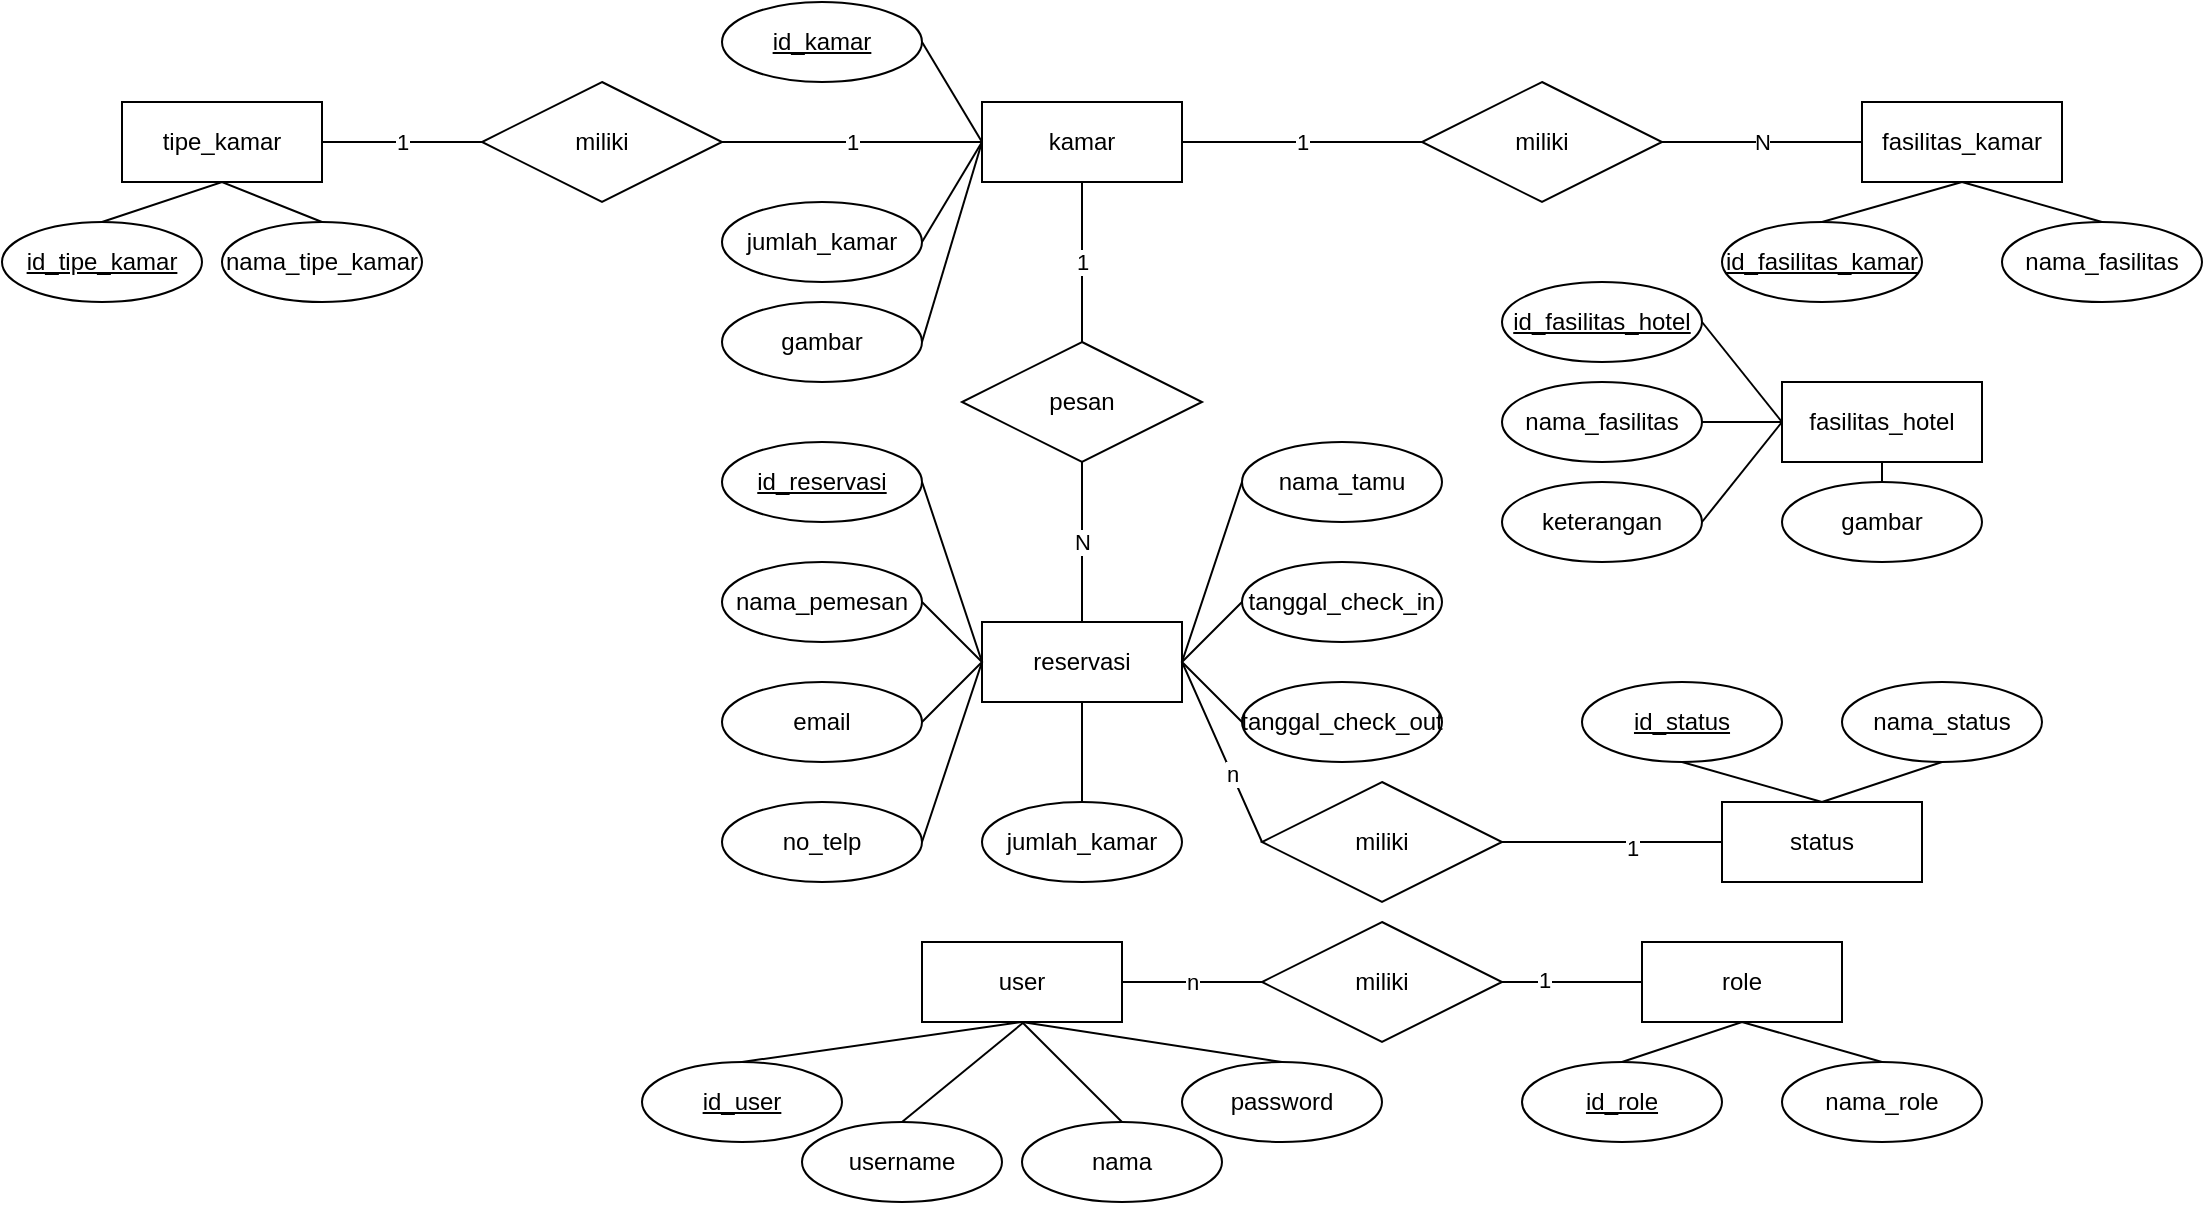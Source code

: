 <mxfile version="18.0.1" type="device"><diagram id="R2lEEEUBdFMjLlhIrx00" name="Page-1"><mxGraphModel dx="2037" dy="566" grid="1" gridSize="10" guides="1" tooltips="1" connect="1" arrows="1" fold="1" page="1" pageScale="1" pageWidth="1169" pageHeight="827" math="0" shadow="0" extFonts="Permanent Marker^https://fonts.googleapis.com/css?family=Permanent+Marker"><root><mxCell id="0"/><mxCell id="1" parent="0"/><mxCell id="XifYVCKuoQaC3K1SEHeF-1" value="user" style="whiteSpace=wrap;html=1;align=center;" parent="1" vertex="1"><mxGeometry x="100" y="470" width="100" height="40" as="geometry"/></mxCell><mxCell id="XifYVCKuoQaC3K1SEHeF-2" value="nama" style="ellipse;whiteSpace=wrap;html=1;align=center;" parent="1" vertex="1"><mxGeometry x="150" y="560" width="100" height="40" as="geometry"/></mxCell><mxCell id="XifYVCKuoQaC3K1SEHeF-3" value="id_user" style="ellipse;whiteSpace=wrap;html=1;align=center;fontStyle=4;" parent="1" vertex="1"><mxGeometry x="-40" y="530" width="100" height="40" as="geometry"/></mxCell><mxCell id="XifYVCKuoQaC3K1SEHeF-5" value="password" style="ellipse;whiteSpace=wrap;html=1;align=center;" parent="1" vertex="1"><mxGeometry x="230" y="530" width="100" height="40" as="geometry"/></mxCell><mxCell id="XifYVCKuoQaC3K1SEHeF-9" value="" style="endArrow=none;html=1;rounded=0;entryX=0.5;entryY=1;entryDx=0;entryDy=0;exitX=0.5;exitY=0;exitDx=0;exitDy=0;" parent="1" source="XifYVCKuoQaC3K1SEHeF-5" target="XifYVCKuoQaC3K1SEHeF-1" edge="1"><mxGeometry width="50" height="50" relative="1" as="geometry"><mxPoint x="350" y="600" as="sourcePoint"/><mxPoint x="400" y="550" as="targetPoint"/></mxGeometry></mxCell><mxCell id="XifYVCKuoQaC3K1SEHeF-10" value="" style="endArrow=none;html=1;rounded=0;entryX=0.5;entryY=1;entryDx=0;entryDy=0;exitX=0.5;exitY=0;exitDx=0;exitDy=0;" parent="1" source="XifYVCKuoQaC3K1SEHeF-2" target="XifYVCKuoQaC3K1SEHeF-1" edge="1"><mxGeometry width="50" height="50" relative="1" as="geometry"><mxPoint x="350" y="600" as="sourcePoint"/><mxPoint x="400" y="550" as="targetPoint"/></mxGeometry></mxCell><mxCell id="XifYVCKuoQaC3K1SEHeF-11" value="" style="endArrow=none;html=1;rounded=0;entryX=0.5;entryY=1;entryDx=0;entryDy=0;exitX=0.5;exitY=0;exitDx=0;exitDy=0;" parent="1" source="XifYVCKuoQaC3K1SEHeF-3" target="XifYVCKuoQaC3K1SEHeF-1" edge="1"><mxGeometry width="50" height="50" relative="1" as="geometry"><mxPoint x="350" y="600" as="sourcePoint"/><mxPoint x="400" y="550" as="targetPoint"/></mxGeometry></mxCell><mxCell id="XifYVCKuoQaC3K1SEHeF-12" value="kamar" style="whiteSpace=wrap;html=1;align=center;" parent="1" vertex="1"><mxGeometry x="130" y="50" width="100" height="40" as="geometry"/></mxCell><mxCell id="XifYVCKuoQaC3K1SEHeF-13" value="id_kamar" style="ellipse;whiteSpace=wrap;html=1;align=center;fontStyle=4;" parent="1" vertex="1"><mxGeometry width="100" height="40" as="geometry"/></mxCell><mxCell id="XifYVCKuoQaC3K1SEHeF-15" value="jumlah_kamar" style="ellipse;whiteSpace=wrap;html=1;align=center;" parent="1" vertex="1"><mxGeometry y="100" width="100" height="40" as="geometry"/></mxCell><mxCell id="XifYVCKuoQaC3K1SEHeF-16" value="" style="endArrow=none;html=1;rounded=0;exitX=1;exitY=0.5;exitDx=0;exitDy=0;" parent="1" source="XifYVCKuoQaC3K1SEHeF-13" edge="1"><mxGeometry width="50" height="50" relative="1" as="geometry"><mxPoint x="60" y="180" as="sourcePoint"/><mxPoint x="130" y="70" as="targetPoint"/></mxGeometry></mxCell><mxCell id="XifYVCKuoQaC3K1SEHeF-18" value="1" style="endArrow=none;html=1;rounded=0;exitX=1;exitY=0.5;exitDx=0;exitDy=0;entryX=0;entryY=0.5;entryDx=0;entryDy=0;" parent="1" source="R4Nfu3TCog40-xPtIc67-28" target="XifYVCKuoQaC3K1SEHeF-12" edge="1"><mxGeometry width="50" height="50" relative="1" as="geometry"><mxPoint x="100" y="70" as="sourcePoint"/><mxPoint x="190" y="110" as="targetPoint"/></mxGeometry></mxCell><mxCell id="XifYVCKuoQaC3K1SEHeF-19" value="" style="endArrow=none;html=1;rounded=0;exitX=1;exitY=0.5;exitDx=0;exitDy=0;entryX=0;entryY=0.5;entryDx=0;entryDy=0;" parent="1" source="XifYVCKuoQaC3K1SEHeF-15" target="XifYVCKuoQaC3K1SEHeF-12" edge="1"><mxGeometry width="50" height="50" relative="1" as="geometry"><mxPoint x="60" y="180" as="sourcePoint"/><mxPoint x="130" y="120" as="targetPoint"/></mxGeometry></mxCell><mxCell id="XifYVCKuoQaC3K1SEHeF-20" value="fasilitas_kamar" style="whiteSpace=wrap;html=1;align=center;" parent="1" vertex="1"><mxGeometry x="570" y="50" width="100" height="40" as="geometry"/></mxCell><mxCell id="XifYVCKuoQaC3K1SEHeF-21" value="id_fasilitas_kamar" style="ellipse;whiteSpace=wrap;html=1;align=center;fontStyle=4;" parent="1" vertex="1"><mxGeometry x="500" y="110" width="100" height="40" as="geometry"/></mxCell><mxCell id="XifYVCKuoQaC3K1SEHeF-22" value="nama_fasilitas" style="ellipse;whiteSpace=wrap;html=1;align=center;" parent="1" vertex="1"><mxGeometry x="640" y="110" width="100" height="40" as="geometry"/></mxCell><mxCell id="XifYVCKuoQaC3K1SEHeF-23" value="" style="endArrow=none;html=1;rounded=0;exitX=0.5;exitY=0;exitDx=0;exitDy=0;entryX=0.5;entryY=1;entryDx=0;entryDy=0;" parent="1" source="XifYVCKuoQaC3K1SEHeF-21" target="XifYVCKuoQaC3K1SEHeF-20" edge="1"><mxGeometry width="50" height="50" relative="1" as="geometry"><mxPoint x="470" y="50" as="sourcePoint"/><mxPoint x="520" as="targetPoint"/></mxGeometry></mxCell><mxCell id="XifYVCKuoQaC3K1SEHeF-24" value="" style="endArrow=none;html=1;rounded=0;exitX=0.5;exitY=0;exitDx=0;exitDy=0;entryX=0.5;entryY=1;entryDx=0;entryDy=0;" parent="1" source="XifYVCKuoQaC3K1SEHeF-22" target="XifYVCKuoQaC3K1SEHeF-20" edge="1"><mxGeometry width="50" height="50" relative="1" as="geometry"><mxPoint x="470" y="50" as="sourcePoint"/><mxPoint x="520" as="targetPoint"/></mxGeometry></mxCell><mxCell id="XifYVCKuoQaC3K1SEHeF-25" value="miliki" style="shape=rhombus;perimeter=rhombusPerimeter;whiteSpace=wrap;html=1;align=center;" parent="1" vertex="1"><mxGeometry x="350" y="40" width="120" height="60" as="geometry"/></mxCell><mxCell id="XifYVCKuoQaC3K1SEHeF-26" value="1" style="endArrow=none;html=1;rounded=0;exitX=0;exitY=0.5;exitDx=0;exitDy=0;entryX=1;entryY=0.5;entryDx=0;entryDy=0;" parent="1" source="XifYVCKuoQaC3K1SEHeF-25" target="XifYVCKuoQaC3K1SEHeF-12" edge="1"><mxGeometry width="50" height="50" relative="1" as="geometry"><mxPoint x="390" y="50" as="sourcePoint"/><mxPoint x="440" as="targetPoint"/></mxGeometry></mxCell><mxCell id="XifYVCKuoQaC3K1SEHeF-27" value="N" style="endArrow=none;html=1;rounded=0;exitX=1;exitY=0.5;exitDx=0;exitDy=0;entryX=0;entryY=0.5;entryDx=0;entryDy=0;" parent="1" source="XifYVCKuoQaC3K1SEHeF-25" target="XifYVCKuoQaC3K1SEHeF-20" edge="1"><mxGeometry width="50" height="50" relative="1" as="geometry"><mxPoint x="390" y="50" as="sourcePoint"/><mxPoint x="440" as="targetPoint"/></mxGeometry></mxCell><mxCell id="XifYVCKuoQaC3K1SEHeF-29" value="fasilitas_hotel" style="whiteSpace=wrap;html=1;align=center;" parent="1" vertex="1"><mxGeometry x="530" y="190" width="100" height="40" as="geometry"/></mxCell><mxCell id="XifYVCKuoQaC3K1SEHeF-31" value="nama_fasilitas" style="ellipse;whiteSpace=wrap;html=1;align=center;" parent="1" vertex="1"><mxGeometry x="390" y="190" width="100" height="40" as="geometry"/></mxCell><mxCell id="XifYVCKuoQaC3K1SEHeF-32" value="keterangan" style="ellipse;whiteSpace=wrap;html=1;align=center;" parent="1" vertex="1"><mxGeometry x="390" y="240" width="100" height="40" as="geometry"/></mxCell><mxCell id="XifYVCKuoQaC3K1SEHeF-33" value="gambar" style="ellipse;whiteSpace=wrap;html=1;align=center;" parent="1" vertex="1"><mxGeometry x="530" y="240" width="100" height="40" as="geometry"/></mxCell><mxCell id="XifYVCKuoQaC3K1SEHeF-34" value="id_fasilitas_hotel" style="ellipse;whiteSpace=wrap;html=1;align=center;fontStyle=4;" parent="1" vertex="1"><mxGeometry x="390" y="140" width="100" height="40" as="geometry"/></mxCell><mxCell id="XifYVCKuoQaC3K1SEHeF-35" value="" style="endArrow=none;html=1;rounded=0;entryX=0;entryY=0.5;entryDx=0;entryDy=0;exitX=1;exitY=0.5;exitDx=0;exitDy=0;" parent="1" source="XifYVCKuoQaC3K1SEHeF-34" target="XifYVCKuoQaC3K1SEHeF-29" edge="1"><mxGeometry width="50" height="50" relative="1" as="geometry"><mxPoint x="445" y="460" as="sourcePoint"/><mxPoint x="495" y="410" as="targetPoint"/></mxGeometry></mxCell><mxCell id="XifYVCKuoQaC3K1SEHeF-36" value="" style="endArrow=none;html=1;rounded=0;entryX=0;entryY=0.5;entryDx=0;entryDy=0;exitX=1;exitY=0.5;exitDx=0;exitDy=0;" parent="1" source="XifYVCKuoQaC3K1SEHeF-31" target="XifYVCKuoQaC3K1SEHeF-29" edge="1"><mxGeometry width="50" height="50" relative="1" as="geometry"><mxPoint x="445" y="460" as="sourcePoint"/><mxPoint x="495" y="410" as="targetPoint"/></mxGeometry></mxCell><mxCell id="XifYVCKuoQaC3K1SEHeF-37" value="" style="endArrow=none;html=1;rounded=0;entryX=0;entryY=0.5;entryDx=0;entryDy=0;exitX=1;exitY=0.5;exitDx=0;exitDy=0;" parent="1" source="XifYVCKuoQaC3K1SEHeF-32" target="XifYVCKuoQaC3K1SEHeF-29" edge="1"><mxGeometry width="50" height="50" relative="1" as="geometry"><mxPoint x="445" y="460" as="sourcePoint"/><mxPoint x="495" y="410" as="targetPoint"/></mxGeometry></mxCell><mxCell id="XifYVCKuoQaC3K1SEHeF-38" value="" style="endArrow=none;html=1;rounded=0;entryX=0.5;entryY=1;entryDx=0;entryDy=0;exitX=0.5;exitY=0;exitDx=0;exitDy=0;" parent="1" source="XifYVCKuoQaC3K1SEHeF-33" target="XifYVCKuoQaC3K1SEHeF-29" edge="1"><mxGeometry width="50" height="50" relative="1" as="geometry"><mxPoint x="445" y="460" as="sourcePoint"/><mxPoint x="495" y="410" as="targetPoint"/></mxGeometry></mxCell><mxCell id="XifYVCKuoQaC3K1SEHeF-39" value="reservasi" style="whiteSpace=wrap;html=1;align=center;" parent="1" vertex="1"><mxGeometry x="130" y="310" width="100" height="40" as="geometry"/></mxCell><mxCell id="XifYVCKuoQaC3K1SEHeF-40" value="no_telp" style="ellipse;whiteSpace=wrap;html=1;align=center;" parent="1" vertex="1"><mxGeometry y="400" width="100" height="40" as="geometry"/></mxCell><mxCell id="XifYVCKuoQaC3K1SEHeF-41" value="nama_pemesan" style="ellipse;whiteSpace=wrap;html=1;align=center;" parent="1" vertex="1"><mxGeometry y="280" width="100" height="40" as="geometry"/></mxCell><mxCell id="XifYVCKuoQaC3K1SEHeF-42" value="email" style="ellipse;whiteSpace=wrap;html=1;align=center;" parent="1" vertex="1"><mxGeometry y="340" width="100" height="40" as="geometry"/></mxCell><mxCell id="XifYVCKuoQaC3K1SEHeF-43" value="tanggal_check_in" style="ellipse;whiteSpace=wrap;html=1;align=center;" parent="1" vertex="1"><mxGeometry x="260" y="280" width="100" height="40" as="geometry"/></mxCell><mxCell id="XifYVCKuoQaC3K1SEHeF-44" value="nama_tamu" style="ellipse;whiteSpace=wrap;html=1;align=center;" parent="1" vertex="1"><mxGeometry x="260" y="220" width="100" height="40" as="geometry"/></mxCell><mxCell id="XifYVCKuoQaC3K1SEHeF-45" value="tanggal_check_out" style="ellipse;whiteSpace=wrap;html=1;align=center;" parent="1" vertex="1"><mxGeometry x="260" y="340" width="100" height="40" as="geometry"/></mxCell><mxCell id="XifYVCKuoQaC3K1SEHeF-48" value="id_reservasi" style="ellipse;whiteSpace=wrap;html=1;align=center;fontStyle=4;" parent="1" vertex="1"><mxGeometry y="220" width="100" height="40" as="geometry"/></mxCell><mxCell id="XifYVCKuoQaC3K1SEHeF-49" value="" style="endArrow=none;html=1;rounded=0;entryX=0;entryY=0.5;entryDx=0;entryDy=0;exitX=0;exitY=0.5;exitDx=0;exitDy=0;" parent="1" source="R4Nfu3TCog40-xPtIc67-37" target="XifYVCKuoQaC3K1SEHeF-44" edge="1"><mxGeometry width="50" height="50" relative="1" as="geometry"><mxPoint x="260" y="420" as="sourcePoint"/><mxPoint x="450" y="300" as="targetPoint"/><Array as="points"><mxPoint x="230" y="330"/></Array></mxGeometry></mxCell><mxCell id="R4Nfu3TCog40-xPtIc67-41" value="n" style="edgeLabel;html=1;align=center;verticalAlign=middle;resizable=0;points=[];" vertex="1" connectable="0" parent="XifYVCKuoQaC3K1SEHeF-49"><mxGeometry x="-0.616" relative="1" as="geometry"><mxPoint as="offset"/></mxGeometry></mxCell><mxCell id="XifYVCKuoQaC3K1SEHeF-50" value="" style="endArrow=none;html=1;rounded=0;exitX=0;exitY=0.5;exitDx=0;exitDy=0;entryX=0;entryY=0.5;entryDx=0;entryDy=0;" parent="1" source="XifYVCKuoQaC3K1SEHeF-45" target="XifYVCKuoQaC3K1SEHeF-43" edge="1"><mxGeometry width="50" height="50" relative="1" as="geometry"><mxPoint x="400" y="350" as="sourcePoint"/><mxPoint x="450" y="300" as="targetPoint"/><Array as="points"><mxPoint x="230" y="330"/></Array></mxGeometry></mxCell><mxCell id="XifYVCKuoQaC3K1SEHeF-51" value="" style="endArrow=none;html=1;rounded=0;exitX=1;exitY=0.5;exitDx=0;exitDy=0;entryX=1;entryY=0.5;entryDx=0;entryDy=0;" parent="1" source="XifYVCKuoQaC3K1SEHeF-40" target="XifYVCKuoQaC3K1SEHeF-48" edge="1"><mxGeometry width="50" height="50" relative="1" as="geometry"><mxPoint x="270" y="430" as="sourcePoint"/><mxPoint x="270" y="250" as="targetPoint"/><Array as="points"><mxPoint x="130" y="330"/></Array></mxGeometry></mxCell><mxCell id="XifYVCKuoQaC3K1SEHeF-52" value="" style="endArrow=none;html=1;rounded=0;exitX=1;exitY=0.5;exitDx=0;exitDy=0;entryX=1;entryY=0.5;entryDx=0;entryDy=0;" parent="1" source="XifYVCKuoQaC3K1SEHeF-42" target="XifYVCKuoQaC3K1SEHeF-41" edge="1"><mxGeometry width="50" height="50" relative="1" as="geometry"><mxPoint x="270" y="370" as="sourcePoint"/><mxPoint x="270" y="310" as="targetPoint"/><Array as="points"><mxPoint x="130" y="330"/></Array></mxGeometry></mxCell><mxCell id="XifYVCKuoQaC3K1SEHeF-54" value="pesan" style="shape=rhombus;perimeter=rhombusPerimeter;whiteSpace=wrap;html=1;align=center;" parent="1" vertex="1"><mxGeometry x="120" y="170" width="120" height="60" as="geometry"/></mxCell><mxCell id="XifYVCKuoQaC3K1SEHeF-55" value="N" style="endArrow=none;html=1;rounded=0;exitX=0.5;exitY=1;exitDx=0;exitDy=0;entryX=0.5;entryY=0;entryDx=0;entryDy=0;" parent="1" source="XifYVCKuoQaC3K1SEHeF-54" target="XifYVCKuoQaC3K1SEHeF-39" edge="1"><mxGeometry width="50" height="50" relative="1" as="geometry"><mxPoint x="400" y="250" as="sourcePoint"/><mxPoint x="450" y="200" as="targetPoint"/></mxGeometry></mxCell><mxCell id="XifYVCKuoQaC3K1SEHeF-56" value="1" style="endArrow=none;html=1;rounded=0;entryX=0.5;entryY=1;entryDx=0;entryDy=0;exitX=0.5;exitY=0;exitDx=0;exitDy=0;" parent="1" source="XifYVCKuoQaC3K1SEHeF-54" target="XifYVCKuoQaC3K1SEHeF-12" edge="1"><mxGeometry width="50" height="50" relative="1" as="geometry"><mxPoint x="400" y="250" as="sourcePoint"/><mxPoint x="450" y="200" as="targetPoint"/></mxGeometry></mxCell><mxCell id="2urk15uRWsx18_C-z5fD-1" value="gambar" style="ellipse;whiteSpace=wrap;html=1;align=center;" parent="1" vertex="1"><mxGeometry y="150" width="100" height="40" as="geometry"/></mxCell><mxCell id="2urk15uRWsx18_C-z5fD-3" value="" style="endArrow=none;html=1;rounded=0;entryX=1;entryY=0.5;entryDx=0;entryDy=0;exitX=0;exitY=0.5;exitDx=0;exitDy=0;" parent="1" source="XifYVCKuoQaC3K1SEHeF-12" target="2urk15uRWsx18_C-z5fD-1" edge="1"><mxGeometry relative="1" as="geometry"><mxPoint x="140" y="120" as="sourcePoint"/><mxPoint x="470" y="240" as="targetPoint"/></mxGeometry></mxCell><mxCell id="R4Nfu3TCog40-xPtIc67-2" value="nama_role" style="ellipse;whiteSpace=wrap;html=1;align=center;" vertex="1" parent="1"><mxGeometry x="530" y="530" width="100" height="40" as="geometry"/></mxCell><mxCell id="R4Nfu3TCog40-xPtIc67-3" value="id_role" style="ellipse;whiteSpace=wrap;html=1;align=center;fontStyle=4;" vertex="1" parent="1"><mxGeometry x="400" y="530" width="100" height="40" as="geometry"/></mxCell><mxCell id="R4Nfu3TCog40-xPtIc67-4" value="role" style="whiteSpace=wrap;html=1;align=center;" vertex="1" parent="1"><mxGeometry x="460" y="470" width="100" height="40" as="geometry"/></mxCell><mxCell id="R4Nfu3TCog40-xPtIc67-7" value="" style="endArrow=none;html=1;rounded=0;exitX=0.5;exitY=0;exitDx=0;exitDy=0;entryX=0.5;entryY=0;entryDx=0;entryDy=0;" edge="1" parent="1" source="R4Nfu3TCog40-xPtIc67-3" target="R4Nfu3TCog40-xPtIc67-2"><mxGeometry relative="1" as="geometry"><mxPoint x="400" y="510" as="sourcePoint"/><mxPoint x="580" y="510" as="targetPoint"/><Array as="points"><mxPoint x="510" y="510"/></Array></mxGeometry></mxCell><mxCell id="R4Nfu3TCog40-xPtIc67-9" value="miliki" style="shape=rhombus;perimeter=rhombusPerimeter;whiteSpace=wrap;html=1;align=center;" vertex="1" parent="1"><mxGeometry x="270" y="460" width="120" height="60" as="geometry"/></mxCell><mxCell id="R4Nfu3TCog40-xPtIc67-12" value="n" style="endArrow=none;html=1;rounded=0;entryX=0;entryY=0.5;entryDx=0;entryDy=0;exitX=1;exitY=0.5;exitDx=0;exitDy=0;" edge="1" parent="1" source="XifYVCKuoQaC3K1SEHeF-1" target="R4Nfu3TCog40-xPtIc67-9"><mxGeometry relative="1" as="geometry"><mxPoint x="120" y="500" as="sourcePoint"/><mxPoint x="280" y="500" as="targetPoint"/></mxGeometry></mxCell><mxCell id="R4Nfu3TCog40-xPtIc67-13" value="" style="endArrow=none;html=1;rounded=0;entryX=0;entryY=0.5;entryDx=0;entryDy=0;exitX=1;exitY=0.5;exitDx=0;exitDy=0;" edge="1" parent="1" source="R4Nfu3TCog40-xPtIc67-9" target="R4Nfu3TCog40-xPtIc67-4"><mxGeometry relative="1" as="geometry"><mxPoint x="210" y="500" as="sourcePoint"/><mxPoint x="280" y="500" as="targetPoint"/></mxGeometry></mxCell><mxCell id="R4Nfu3TCog40-xPtIc67-14" value="1" style="edgeLabel;html=1;align=center;verticalAlign=middle;resizable=0;points=[];" vertex="1" connectable="0" parent="R4Nfu3TCog40-xPtIc67-13"><mxGeometry x="-0.4" y="1" relative="1" as="geometry"><mxPoint as="offset"/></mxGeometry></mxCell><mxCell id="R4Nfu3TCog40-xPtIc67-16" value="username" style="ellipse;whiteSpace=wrap;html=1;align=center;" vertex="1" parent="1"><mxGeometry x="40" y="560" width="100" height="40" as="geometry"/></mxCell><mxCell id="R4Nfu3TCog40-xPtIc67-18" value="" style="endArrow=none;html=1;rounded=0;exitX=0.5;exitY=0;exitDx=0;exitDy=0;" edge="1" parent="1" source="R4Nfu3TCog40-xPtIc67-16"><mxGeometry relative="1" as="geometry"><mxPoint x="-230" y="480" as="sourcePoint"/><mxPoint x="151" y="510" as="targetPoint"/></mxGeometry></mxCell><mxCell id="R4Nfu3TCog40-xPtIc67-19" value="jumlah_kamar" style="ellipse;whiteSpace=wrap;html=1;align=center;" vertex="1" parent="1"><mxGeometry x="130" y="400" width="100" height="40" as="geometry"/></mxCell><mxCell id="R4Nfu3TCog40-xPtIc67-20" value="" style="endArrow=none;html=1;rounded=0;exitX=0.5;exitY=1;exitDx=0;exitDy=0;entryX=0.5;entryY=0;entryDx=0;entryDy=0;" edge="1" parent="1" source="XifYVCKuoQaC3K1SEHeF-39" target="R4Nfu3TCog40-xPtIc67-19"><mxGeometry relative="1" as="geometry"><mxPoint x="-50" y="410" as="sourcePoint"/><mxPoint x="110" y="410" as="targetPoint"/></mxGeometry></mxCell><mxCell id="R4Nfu3TCog40-xPtIc67-21" value="tipe_kamar" style="rounded=1;arcSize=0;whiteSpace=wrap;html=1;align=center;" vertex="1" parent="1"><mxGeometry x="-300" y="50" width="100" height="40" as="geometry"/></mxCell><mxCell id="R4Nfu3TCog40-xPtIc67-22" value="id_tipe_kamar" style="ellipse;whiteSpace=wrap;html=1;align=center;fontStyle=4;" vertex="1" parent="1"><mxGeometry x="-360" y="110" width="100" height="40" as="geometry"/></mxCell><mxCell id="R4Nfu3TCog40-xPtIc67-23" value="nama_tipe_kamar" style="ellipse;whiteSpace=wrap;html=1;align=center;" vertex="1" parent="1"><mxGeometry x="-250" y="110" width="100" height="40" as="geometry"/></mxCell><mxCell id="R4Nfu3TCog40-xPtIc67-27" value="" style="endArrow=none;html=1;rounded=0;exitX=0.5;exitY=0;exitDx=0;exitDy=0;entryX=0.5;entryY=0;entryDx=0;entryDy=0;" edge="1" parent="1" source="R4Nfu3TCog40-xPtIc67-22" target="R4Nfu3TCog40-xPtIc67-23"><mxGeometry relative="1" as="geometry"><mxPoint x="-220" y="190" as="sourcePoint"/><mxPoint x="-60" y="190" as="targetPoint"/><Array as="points"><mxPoint x="-250" y="90"/></Array></mxGeometry></mxCell><mxCell id="R4Nfu3TCog40-xPtIc67-28" value="miliki" style="shape=rhombus;perimeter=rhombusPerimeter;whiteSpace=wrap;html=1;align=center;" vertex="1" parent="1"><mxGeometry x="-120" y="40" width="120" height="60" as="geometry"/></mxCell><mxCell id="R4Nfu3TCog40-xPtIc67-29" value="1" style="endArrow=none;html=1;rounded=0;exitX=1;exitY=0.5;exitDx=0;exitDy=0;entryX=0;entryY=0.5;entryDx=0;entryDy=0;" edge="1" parent="1" source="R4Nfu3TCog40-xPtIc67-21" target="R4Nfu3TCog40-xPtIc67-28"><mxGeometry width="50" height="50" relative="1" as="geometry"><mxPoint x="110" y="80" as="sourcePoint"/><mxPoint x="140" y="80" as="targetPoint"/></mxGeometry></mxCell><mxCell id="R4Nfu3TCog40-xPtIc67-31" value="status" style="whiteSpace=wrap;html=1;align=center;" vertex="1" parent="1"><mxGeometry x="500" y="400" width="100" height="40" as="geometry"/></mxCell><mxCell id="R4Nfu3TCog40-xPtIc67-32" value="nama_status" style="ellipse;whiteSpace=wrap;html=1;align=center;" vertex="1" parent="1"><mxGeometry x="560" y="340" width="100" height="40" as="geometry"/></mxCell><mxCell id="R4Nfu3TCog40-xPtIc67-33" value="id_status" style="ellipse;whiteSpace=wrap;html=1;align=center;fontStyle=4;" vertex="1" parent="1"><mxGeometry x="430" y="340" width="100" height="40" as="geometry"/></mxCell><mxCell id="R4Nfu3TCog40-xPtIc67-34" value="" style="endArrow=none;html=1;rounded=0;entryX=0.5;entryY=1;entryDx=0;entryDy=0;" edge="1" parent="1" target="R4Nfu3TCog40-xPtIc67-32"><mxGeometry relative="1" as="geometry"><mxPoint x="550" y="400" as="sourcePoint"/><mxPoint x="510" y="420" as="targetPoint"/></mxGeometry></mxCell><mxCell id="R4Nfu3TCog40-xPtIc67-35" value="" style="endArrow=none;html=1;rounded=0;entryX=0.5;entryY=1;entryDx=0;entryDy=0;exitX=0.5;exitY=0;exitDx=0;exitDy=0;" edge="1" parent="1" source="R4Nfu3TCog40-xPtIc67-31" target="R4Nfu3TCog40-xPtIc67-33"><mxGeometry relative="1" as="geometry"><mxPoint x="350" y="420" as="sourcePoint"/><mxPoint x="510" y="420" as="targetPoint"/></mxGeometry></mxCell><mxCell id="R4Nfu3TCog40-xPtIc67-37" value="miliki" style="shape=rhombus;perimeter=rhombusPerimeter;whiteSpace=wrap;html=1;align=center;" vertex="1" parent="1"><mxGeometry x="270" y="390" width="120" height="60" as="geometry"/></mxCell><mxCell id="R4Nfu3TCog40-xPtIc67-39" value="" style="endArrow=none;html=1;rounded=0;entryX=0;entryY=0.5;entryDx=0;entryDy=0;exitX=1;exitY=0.5;exitDx=0;exitDy=0;" edge="1" parent="1" source="R4Nfu3TCog40-xPtIc67-37" target="R4Nfu3TCog40-xPtIc67-31"><mxGeometry relative="1" as="geometry"><mxPoint x="310" y="420" as="sourcePoint"/><mxPoint x="470" y="420" as="targetPoint"/></mxGeometry></mxCell><mxCell id="R4Nfu3TCog40-xPtIc67-40" value="1" style="edgeLabel;html=1;align=center;verticalAlign=middle;resizable=0;points=[];" vertex="1" connectable="0" parent="R4Nfu3TCog40-xPtIc67-39"><mxGeometry x="0.182" y="-3" relative="1" as="geometry"><mxPoint as="offset"/></mxGeometry></mxCell></root></mxGraphModel></diagram></mxfile>